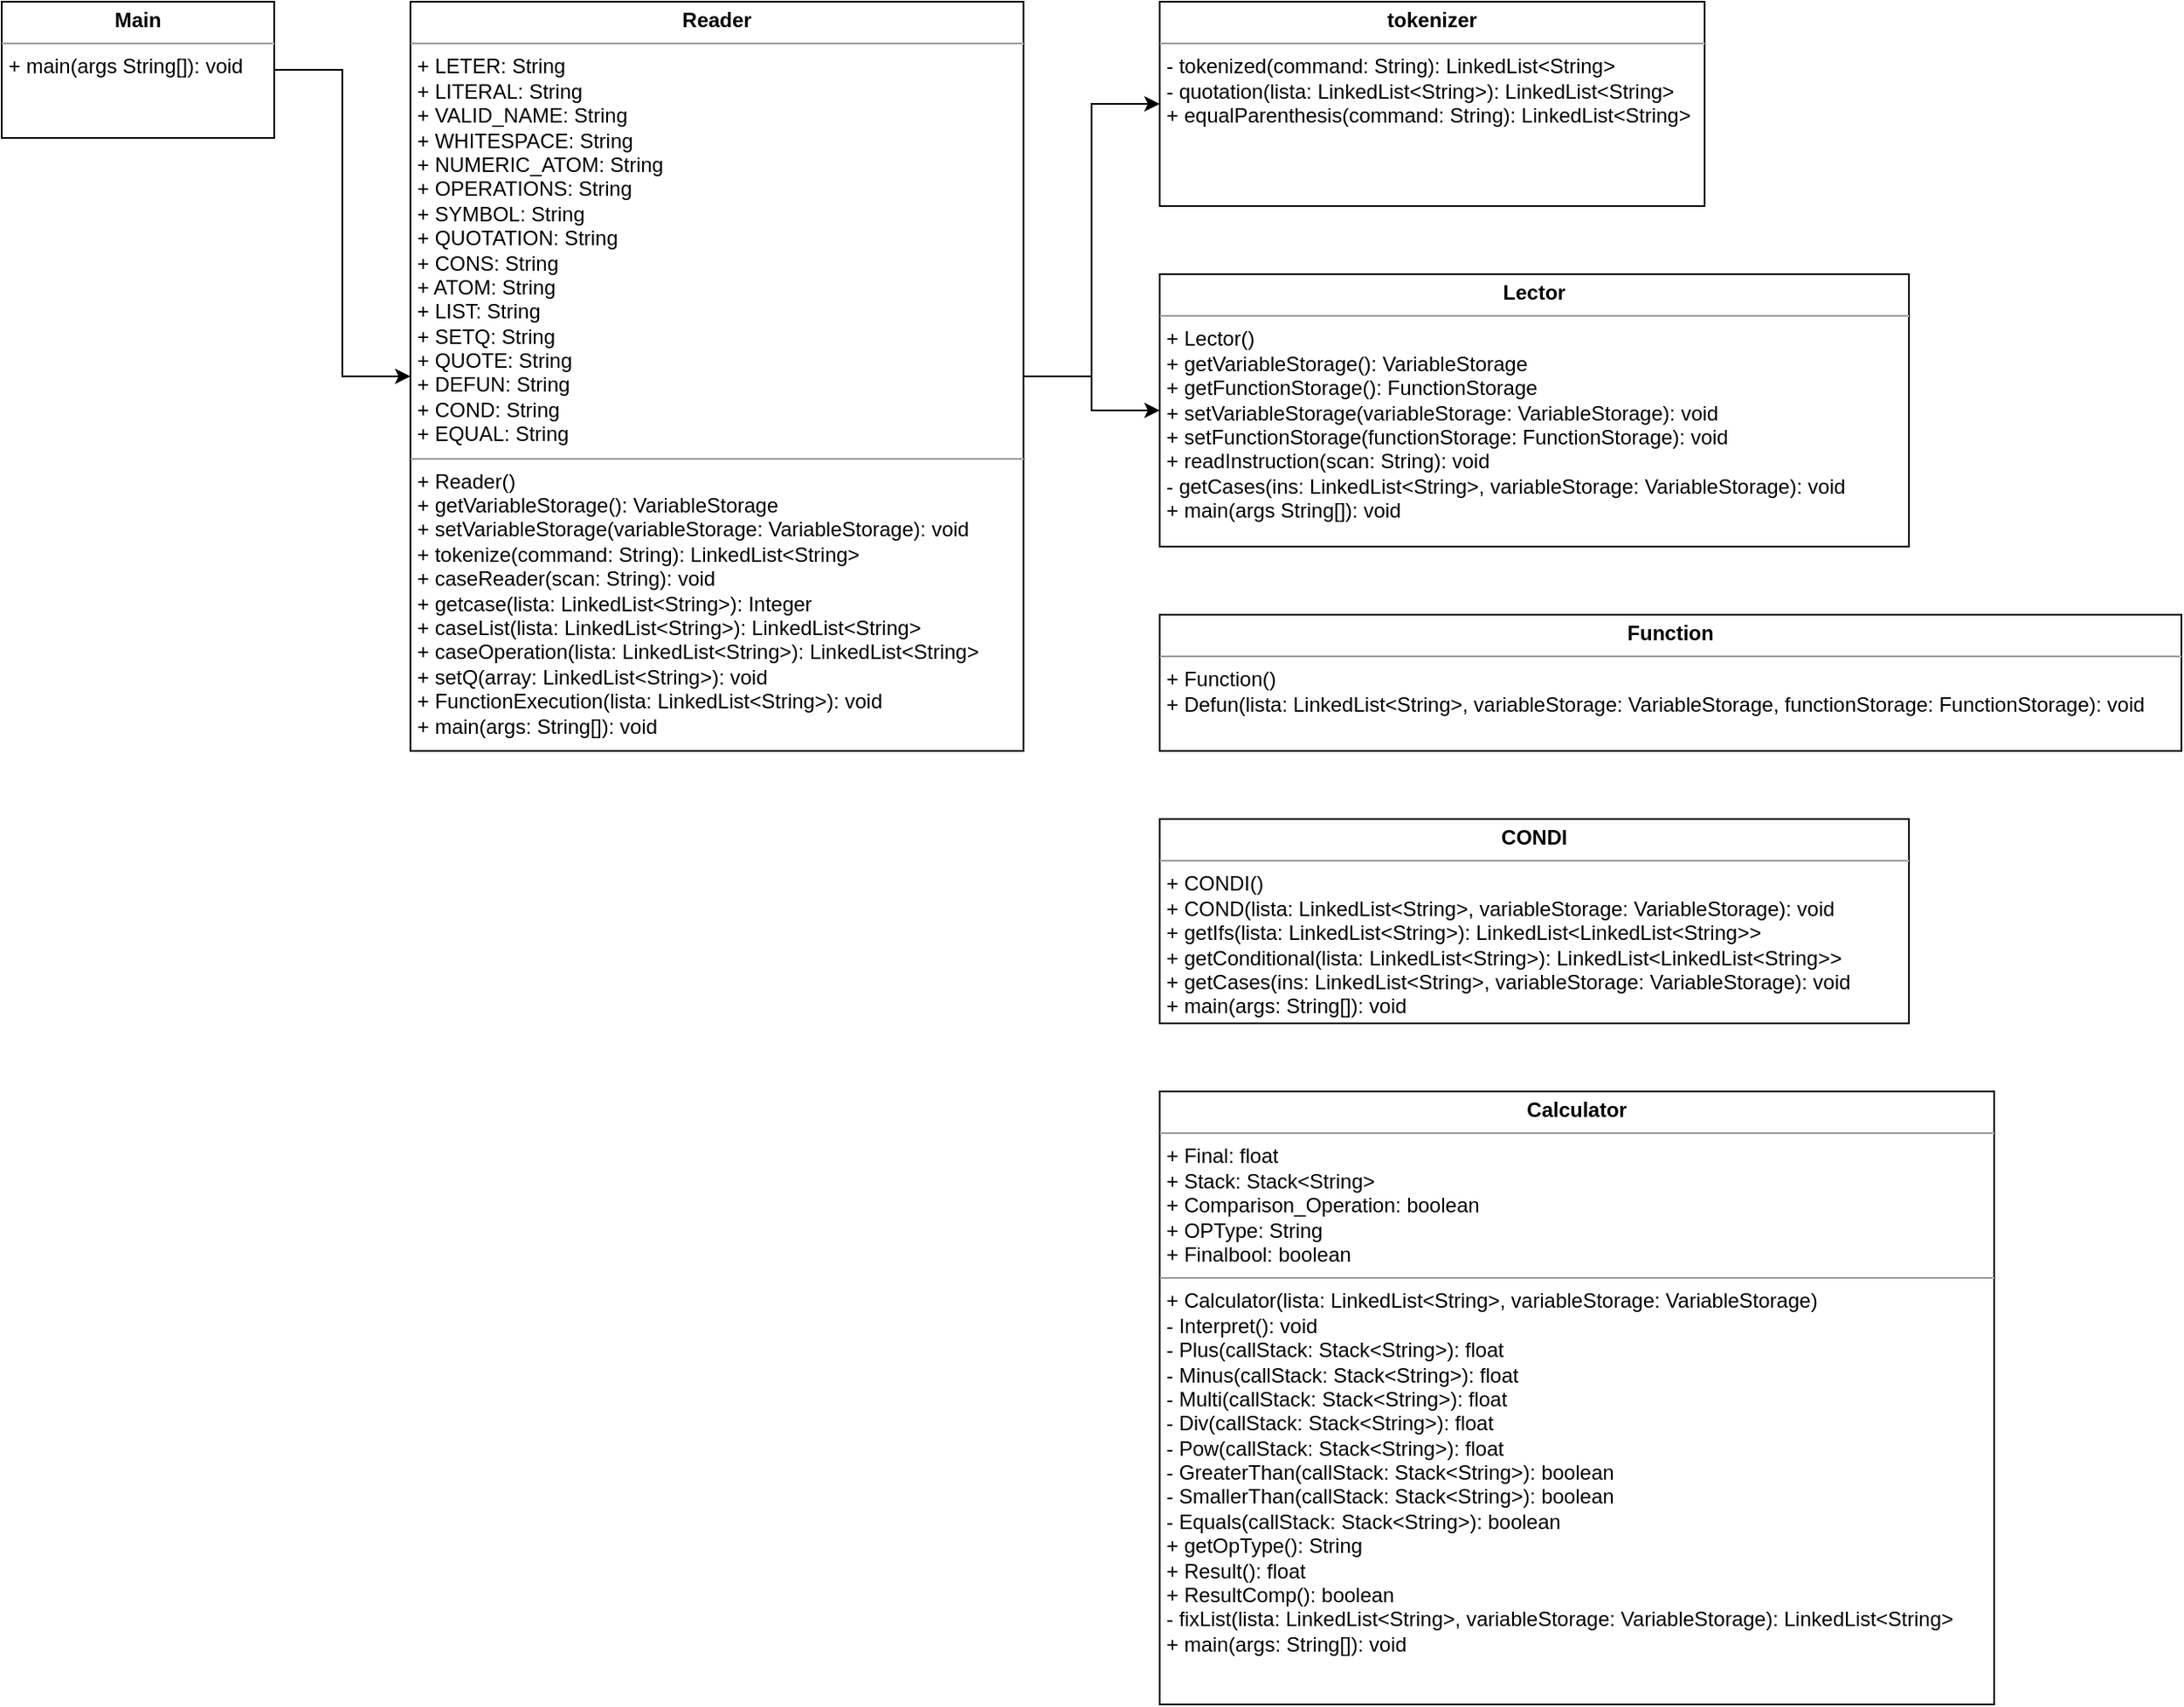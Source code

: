 <mxfile version="17.2.4" type="github">
  <diagram id="iIIfenbII26HnZvDp0SM" name="Page-1">
    <mxGraphModel dx="700" dy="776" grid="1" gridSize="10" guides="1" tooltips="1" connect="1" arrows="1" fold="1" page="1" pageScale="1" pageWidth="850" pageHeight="1100" math="0" shadow="0">
      <root>
        <mxCell id="0" />
        <mxCell id="1" parent="0" />
        <mxCell id="RwTfGQe-aQz1MfiA24sD-15" style="edgeStyle=orthogonalEdgeStyle;rounded=0;orthogonalLoop=1;jettySize=auto;html=1;" edge="1" parent="1" source="RwTfGQe-aQz1MfiA24sD-1" target="RwTfGQe-aQz1MfiA24sD-14">
          <mxGeometry relative="1" as="geometry" />
        </mxCell>
        <mxCell id="RwTfGQe-aQz1MfiA24sD-20" style="edgeStyle=orthogonalEdgeStyle;rounded=0;orthogonalLoop=1;jettySize=auto;html=1;exitX=1;exitY=0.5;exitDx=0;exitDy=0;" edge="1" parent="1" source="RwTfGQe-aQz1MfiA24sD-1" target="RwTfGQe-aQz1MfiA24sD-19">
          <mxGeometry relative="1" as="geometry" />
        </mxCell>
        <mxCell id="RwTfGQe-aQz1MfiA24sD-1" value="&lt;p style=&quot;margin: 0px ; margin-top: 4px ; text-align: center&quot;&gt;&lt;b&gt;Reader&lt;/b&gt;&lt;/p&gt;&lt;hr size=&quot;1&quot;&gt;&lt;p style=&quot;margin: 0px ; margin-left: 4px&quot;&gt;+ LETER: String&lt;/p&gt;&lt;p style=&quot;margin: 0px ; margin-left: 4px&quot;&gt;+ LITERAL: String&lt;br&gt;&lt;/p&gt;&lt;p style=&quot;margin: 0px ; margin-left: 4px&quot;&gt;+ VALID_NAME: String&lt;br&gt;&lt;/p&gt;&lt;p style=&quot;margin: 0px ; margin-left: 4px&quot;&gt;+ WHITESPACE: String&lt;br&gt;&lt;/p&gt;&lt;p style=&quot;margin: 0px ; margin-left: 4px&quot;&gt;+ NUMERIC_ATOM: String&lt;br&gt;&lt;/p&gt;&lt;p style=&quot;margin: 0px ; margin-left: 4px&quot;&gt;+ OPERATIONS: String&lt;br&gt;&lt;/p&gt;&lt;p style=&quot;margin: 0px ; margin-left: 4px&quot;&gt;+ SYMBOL: String&lt;br&gt;&lt;/p&gt;&lt;p style=&quot;margin: 0px ; margin-left: 4px&quot;&gt;+ QUOTATION: String&lt;br&gt;&lt;/p&gt;&lt;p style=&quot;margin: 0px ; margin-left: 4px&quot;&gt;+ CONS: String&lt;br&gt;&lt;/p&gt;&lt;p style=&quot;margin: 0px ; margin-left: 4px&quot;&gt;+ ATOM: String&lt;br&gt;&lt;/p&gt;&lt;p style=&quot;margin: 0px ; margin-left: 4px&quot;&gt;+ LIST: String&lt;br&gt;&lt;/p&gt;&lt;p style=&quot;margin: 0px ; margin-left: 4px&quot;&gt;+ SETQ: String&lt;br&gt;&lt;/p&gt;&lt;p style=&quot;margin: 0px ; margin-left: 4px&quot;&gt;+ QUOTE: String&lt;br&gt;&lt;/p&gt;&lt;p style=&quot;margin: 0px ; margin-left: 4px&quot;&gt;+ DEFUN: String&lt;br&gt;&lt;/p&gt;&lt;p style=&quot;margin: 0px ; margin-left: 4px&quot;&gt;+ COND: String&lt;br&gt;&lt;/p&gt;&lt;p style=&quot;margin: 0px ; margin-left: 4px&quot;&gt;+ EQUAL: String&lt;br&gt;&lt;/p&gt;&lt;hr size=&quot;1&quot;&gt;&lt;p style=&quot;margin: 0px ; margin-left: 4px&quot;&gt;+ Reader()&lt;br&gt;&lt;/p&gt;&lt;p style=&quot;margin: 0px ; margin-left: 4px&quot;&gt;+ getVariableStorage(): VariableStorage&lt;/p&gt;&lt;p style=&quot;margin: 0px ; margin-left: 4px&quot;&gt;+&amp;nbsp;setVariableStorage(variableStorage: VariableStorage): void&lt;/p&gt;&lt;p style=&quot;margin: 0px ; margin-left: 4px&quot;&gt;+ tokenize(command: String): LinkedList&amp;lt;String&amp;gt;&lt;/p&gt;&lt;p style=&quot;margin: 0px ; margin-left: 4px&quot;&gt;+ caseReader(scan: String): void&lt;/p&gt;&lt;p style=&quot;margin: 0px ; margin-left: 4px&quot;&gt;+ getcase(lista: LinkedList&amp;lt;String&amp;gt;): Integer&lt;/p&gt;&lt;p style=&quot;margin: 0px ; margin-left: 4px&quot;&gt;+ caseList(lista: LinkedList&amp;lt;String&amp;gt;): LinkedList&amp;lt;String&amp;gt;&lt;/p&gt;&lt;p style=&quot;margin: 0px ; margin-left: 4px&quot;&gt;+ caseOperation(lista: LinkedList&amp;lt;String&amp;gt;): LinkedList&amp;lt;String&amp;gt;&lt;/p&gt;&lt;p style=&quot;margin: 0px ; margin-left: 4px&quot;&gt;+ setQ(array: LinkedList&amp;lt;String&amp;gt;): void&lt;/p&gt;&lt;p style=&quot;margin: 0px ; margin-left: 4px&quot;&gt;+ FunctionExecution(lista: LinkedList&amp;lt;String&amp;gt;): void&lt;/p&gt;&lt;p style=&quot;margin: 0px ; margin-left: 4px&quot;&gt;+ main(args: String[]): void&lt;/p&gt;" style="verticalAlign=top;align=left;overflow=fill;fontSize=12;fontFamily=Helvetica;html=1;" vertex="1" parent="1">
          <mxGeometry x="320" y="80" width="360" height="440" as="geometry" />
        </mxCell>
        <mxCell id="RwTfGQe-aQz1MfiA24sD-14" value="&lt;p style=&quot;margin: 0px ; margin-top: 4px ; text-align: center&quot;&gt;&lt;b&gt;tokenizer&lt;/b&gt;&lt;/p&gt;&lt;hr size=&quot;1&quot;&gt;&lt;p style=&quot;margin: 0px ; margin-left: 4px&quot;&gt;- tokenized(command: String): LinkedList&amp;lt;String&amp;gt;&lt;br&gt;&lt;/p&gt;&lt;p style=&quot;margin: 0px ; margin-left: 4px&quot;&gt;- quotation(lista: LinkedList&amp;lt;String&amp;gt;): LinkedList&amp;lt;String&amp;gt;&lt;/p&gt;&lt;p style=&quot;margin: 0px ; margin-left: 4px&quot;&gt;+ equalParenthesis(command: String): LinkedList&amp;lt;String&amp;gt;&lt;/p&gt;" style="verticalAlign=top;align=left;overflow=fill;fontSize=12;fontFamily=Helvetica;html=1;" vertex="1" parent="1">
          <mxGeometry x="760" y="80" width="320" height="120" as="geometry" />
        </mxCell>
        <mxCell id="RwTfGQe-aQz1MfiA24sD-18" style="edgeStyle=orthogonalEdgeStyle;rounded=0;orthogonalLoop=1;jettySize=auto;html=1;" edge="1" parent="1" source="RwTfGQe-aQz1MfiA24sD-16" target="RwTfGQe-aQz1MfiA24sD-1">
          <mxGeometry relative="1" as="geometry" />
        </mxCell>
        <mxCell id="RwTfGQe-aQz1MfiA24sD-16" value="&lt;p style=&quot;margin: 0px ; margin-top: 4px ; text-align: center&quot;&gt;&lt;b&gt;Main&lt;/b&gt;&lt;/p&gt;&lt;hr size=&quot;1&quot;&gt;&lt;p style=&quot;margin: 0px ; margin-left: 4px&quot;&gt;+ main(args String[]): void&lt;br&gt;&lt;/p&gt;" style="verticalAlign=top;align=left;overflow=fill;fontSize=12;fontFamily=Helvetica;html=1;" vertex="1" parent="1">
          <mxGeometry x="80" y="80" width="160" height="80" as="geometry" />
        </mxCell>
        <mxCell id="RwTfGQe-aQz1MfiA24sD-19" value="&lt;p style=&quot;margin: 0px ; margin-top: 4px ; text-align: center&quot;&gt;&lt;b&gt;Lector&lt;/b&gt;&lt;/p&gt;&lt;hr size=&quot;1&quot;&gt;&lt;p style=&quot;margin: 0px ; margin-left: 4px&quot;&gt;+ Lector()&lt;/p&gt;&lt;p style=&quot;margin: 0px ; margin-left: 4px&quot;&gt;+ getVariableStorage(): VariableStorage&lt;/p&gt;&lt;p style=&quot;margin: 0px ; margin-left: 4px&quot;&gt;+ getFunctionStorage(): FunctionStorage&lt;/p&gt;&lt;p style=&quot;margin: 0px ; margin-left: 4px&quot;&gt;+ setVariableStorage(variableStorage: VariableStorage): void&lt;/p&gt;&lt;p style=&quot;margin: 0px ; margin-left: 4px&quot;&gt;+ setFunctionStorage(functionStorage: FunctionStorage): void&lt;/p&gt;&lt;p style=&quot;margin: 0px ; margin-left: 4px&quot;&gt;+ readInstruction(scan: String): void&lt;/p&gt;&lt;p style=&quot;margin: 0px ; margin-left: 4px&quot;&gt;- getCases(ins: LinkedList&amp;lt;String&amp;gt;, variableStorage: VariableStorage): void&lt;/p&gt;&lt;p style=&quot;margin: 0px ; margin-left: 4px&quot;&gt;+ main(args String[]): void&lt;/p&gt;" style="verticalAlign=top;align=left;overflow=fill;fontSize=12;fontFamily=Helvetica;html=1;" vertex="1" parent="1">
          <mxGeometry x="760" y="240" width="440" height="160" as="geometry" />
        </mxCell>
        <mxCell id="RwTfGQe-aQz1MfiA24sD-21" value="&lt;p style=&quot;margin: 0px ; margin-top: 4px ; text-align: center&quot;&gt;&lt;b&gt;Function&lt;/b&gt;&lt;/p&gt;&lt;hr size=&quot;1&quot;&gt;&lt;p style=&quot;margin: 0px ; margin-left: 4px&quot;&gt;+ Function()&lt;/p&gt;&lt;p style=&quot;margin: 0px ; margin-left: 4px&quot;&gt;+ Defun(lista: LinkedList&amp;lt;String&amp;gt;, variableStorage: VariableStorage, functionStorage: FunctionStorage): void&lt;/p&gt;" style="verticalAlign=top;align=left;overflow=fill;fontSize=12;fontFamily=Helvetica;html=1;" vertex="1" parent="1">
          <mxGeometry x="760" y="440" width="600" height="80" as="geometry" />
        </mxCell>
        <mxCell id="RwTfGQe-aQz1MfiA24sD-22" value="&lt;p style=&quot;margin: 0px ; margin-top: 4px ; text-align: center&quot;&gt;&lt;b&gt;CONDI&lt;/b&gt;&lt;/p&gt;&lt;hr size=&quot;1&quot;&gt;&lt;p style=&quot;margin: 0px ; margin-left: 4px&quot;&gt;+ CONDI()&lt;/p&gt;&lt;p style=&quot;margin: 0px ; margin-left: 4px&quot;&gt;+ COND(lista: LinkedList&amp;lt;String&amp;gt;, variableStorage: VariableStorage): void&lt;/p&gt;&lt;p style=&quot;margin: 0px ; margin-left: 4px&quot;&gt;+ getIfs(lista: LinkedList&amp;lt;String&amp;gt;): LinkedList&amp;lt;LinkedList&amp;lt;String&amp;gt;&amp;gt;&lt;/p&gt;&lt;p style=&quot;margin: 0px ; margin-left: 4px&quot;&gt;+ getConditional(lista: LinkedList&amp;lt;String&amp;gt;): LinkedList&amp;lt;LinkedList&amp;lt;String&amp;gt;&amp;gt;&lt;/p&gt;&lt;p style=&quot;margin: 0px ; margin-left: 4px&quot;&gt;+ getCases(ins: LinkedList&amp;lt;String&amp;gt;, variableStorage: VariableStorage): void&lt;/p&gt;&lt;p style=&quot;margin: 0px ; margin-left: 4px&quot;&gt;+ main(args: String[]): void&lt;/p&gt;" style="verticalAlign=top;align=left;overflow=fill;fontSize=12;fontFamily=Helvetica;html=1;" vertex="1" parent="1">
          <mxGeometry x="760" y="560" width="440" height="120" as="geometry" />
        </mxCell>
        <mxCell id="RwTfGQe-aQz1MfiA24sD-23" value="&lt;p style=&quot;margin: 0px ; margin-top: 4px ; text-align: center&quot;&gt;&lt;b&gt;Calculator&lt;/b&gt;&lt;/p&gt;&lt;hr size=&quot;1&quot;&gt;&lt;p style=&quot;margin: 0px ; margin-left: 4px&quot;&gt;+ Final: float&lt;/p&gt;&lt;p style=&quot;margin: 0px ; margin-left: 4px&quot;&gt;+ Stack: Stack&amp;lt;String&amp;gt;&lt;/p&gt;&lt;p style=&quot;margin: 0px ; margin-left: 4px&quot;&gt;+ Comparison_Operation: boolean&lt;/p&gt;&lt;p style=&quot;margin: 0px ; margin-left: 4px&quot;&gt;+ OPType: String&lt;/p&gt;&lt;p style=&quot;margin: 0px ; margin-left: 4px&quot;&gt;+ Finalbool: boolean&lt;/p&gt;&lt;hr size=&quot;1&quot;&gt;&lt;p style=&quot;margin: 0px ; margin-left: 4px&quot;&gt;+ Calculator(lista: LinkedList&amp;lt;String&amp;gt;, variableStorage: VariableStorage)&lt;/p&gt;&lt;p style=&quot;margin: 0px ; margin-left: 4px&quot;&gt;- Interpret(): void&lt;/p&gt;&lt;p style=&quot;margin: 0px ; margin-left: 4px&quot;&gt;- Plus(callStack: Stack&amp;lt;String&amp;gt;): float&lt;/p&gt;&lt;p style=&quot;margin: 0px ; margin-left: 4px&quot;&gt;- Minus(callStack: Stack&amp;lt;String&amp;gt;): float&lt;br&gt;&lt;/p&gt;&lt;p style=&quot;margin: 0px ; margin-left: 4px&quot;&gt;- Multi(callStack: Stack&amp;lt;String&amp;gt;): float&lt;br&gt;&lt;/p&gt;&lt;p style=&quot;margin: 0px ; margin-left: 4px&quot;&gt;- Div(callStack: Stack&amp;lt;String&amp;gt;): float&lt;br&gt;&lt;/p&gt;&lt;p style=&quot;margin: 0px ; margin-left: 4px&quot;&gt;- Pow(callStack: Stack&amp;lt;String&amp;gt;): float&lt;br&gt;&lt;/p&gt;&lt;p style=&quot;margin: 0px ; margin-left: 4px&quot;&gt;- GreaterThan(callStack: Stack&amp;lt;String&amp;gt;): boolean&lt;br&gt;&lt;/p&gt;&lt;p style=&quot;margin: 0px ; margin-left: 4px&quot;&gt;- SmallerThan(callStack: Stack&amp;lt;String&amp;gt;): boolean&lt;br&gt;&lt;/p&gt;&lt;p style=&quot;margin: 0px ; margin-left: 4px&quot;&gt;- Equals(callStack: Stack&amp;lt;String&amp;gt;): boolean&lt;br&gt;&lt;/p&gt;&lt;p style=&quot;margin: 0px ; margin-left: 4px&quot;&gt;+ getOpType(): String&lt;/p&gt;&lt;p style=&quot;margin: 0px ; margin-left: 4px&quot;&gt;+ Result(): float&lt;/p&gt;&lt;p style=&quot;margin: 0px ; margin-left: 4px&quot;&gt;+ ResultComp(): boolean&lt;/p&gt;&lt;p style=&quot;margin: 0px ; margin-left: 4px&quot;&gt;- fixList(lista: LinkedList&amp;lt;String&amp;gt;, variableStorage: VariableStorage): LinkedList&amp;lt;String&amp;gt;&lt;/p&gt;&lt;p style=&quot;margin: 0px ; margin-left: 4px&quot;&gt;+ main(args: String[]): void&lt;/p&gt;" style="verticalAlign=top;align=left;overflow=fill;fontSize=12;fontFamily=Helvetica;html=1;" vertex="1" parent="1">
          <mxGeometry x="760" y="720" width="490" height="360" as="geometry" />
        </mxCell>
      </root>
    </mxGraphModel>
  </diagram>
</mxfile>
